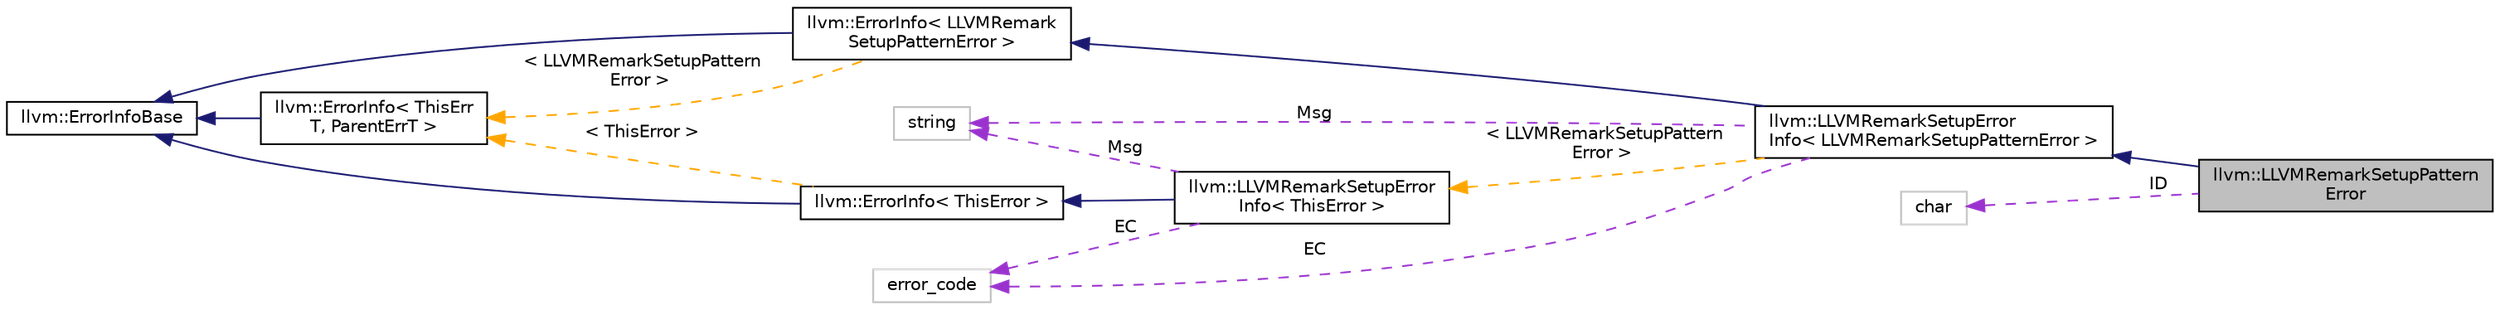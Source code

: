 digraph "llvm::LLVMRemarkSetupPatternError"
{
 // LATEX_PDF_SIZE
  bgcolor="transparent";
  edge [fontname="Helvetica",fontsize="10",labelfontname="Helvetica",labelfontsize="10"];
  node [fontname="Helvetica",fontsize="10",shape=record];
  rankdir="LR";
  Node1 [label="llvm::LLVMRemarkSetupPattern\lError",height=0.2,width=0.4,color="black", fillcolor="grey75", style="filled", fontcolor="black",tooltip=" "];
  Node2 -> Node1 [dir="back",color="midnightblue",fontsize="10",style="solid",fontname="Helvetica"];
  Node2 [label="llvm::LLVMRemarkSetupError\lInfo\< LLVMRemarkSetupPatternError \>",height=0.2,width=0.4,color="black",URL="$structllvm_1_1LLVMRemarkSetupErrorInfo.html",tooltip=" "];
  Node3 -> Node2 [dir="back",color="midnightblue",fontsize="10",style="solid",fontname="Helvetica"];
  Node3 [label="llvm::ErrorInfo\< LLVMRemark\lSetupPatternError \>",height=0.2,width=0.4,color="black",URL="$classllvm_1_1ErrorInfo.html",tooltip=" "];
  Node4 -> Node3 [dir="back",color="midnightblue",fontsize="10",style="solid",fontname="Helvetica"];
  Node4 [label="llvm::ErrorInfoBase",height=0.2,width=0.4,color="black",URL="$classllvm_1_1ErrorInfoBase.html",tooltip="Base class for error info classes."];
  Node5 -> Node3 [dir="back",color="orange",fontsize="10",style="dashed",label=" \< LLVMRemarkSetupPattern\lError \>" ,fontname="Helvetica"];
  Node5 [label="llvm::ErrorInfo\< ThisErr\lT, ParentErrT \>",height=0.2,width=0.4,color="black",URL="$classllvm_1_1ErrorInfo.html",tooltip="Base class for user error types."];
  Node4 -> Node5 [dir="back",color="midnightblue",fontsize="10",style="solid",fontname="Helvetica"];
  Node6 -> Node2 [dir="back",color="darkorchid3",fontsize="10",style="dashed",label=" Msg" ,fontname="Helvetica"];
  Node6 [label="string",height=0.2,width=0.4,color="grey75",tooltip=" "];
  Node7 -> Node2 [dir="back",color="darkorchid3",fontsize="10",style="dashed",label=" EC" ,fontname="Helvetica"];
  Node7 [label="error_code",height=0.2,width=0.4,color="grey75",tooltip=" "];
  Node8 -> Node2 [dir="back",color="orange",fontsize="10",style="dashed",label=" \< LLVMRemarkSetupPattern\lError \>" ,fontname="Helvetica"];
  Node8 [label="llvm::LLVMRemarkSetupError\lInfo\< ThisError \>",height=0.2,width=0.4,color="black",URL="$structllvm_1_1LLVMRemarkSetupErrorInfo.html",tooltip=" "];
  Node9 -> Node8 [dir="back",color="midnightblue",fontsize="10",style="solid",fontname="Helvetica"];
  Node9 [label="llvm::ErrorInfo\< ThisError \>",height=0.2,width=0.4,color="black",URL="$classllvm_1_1ErrorInfo.html",tooltip=" "];
  Node4 -> Node9 [dir="back",color="midnightblue",fontsize="10",style="solid",fontname="Helvetica"];
  Node5 -> Node9 [dir="back",color="orange",fontsize="10",style="dashed",label=" \< ThisError \>" ,fontname="Helvetica"];
  Node6 -> Node8 [dir="back",color="darkorchid3",fontsize="10",style="dashed",label=" Msg" ,fontname="Helvetica"];
  Node7 -> Node8 [dir="back",color="darkorchid3",fontsize="10",style="dashed",label=" EC" ,fontname="Helvetica"];
  Node10 -> Node1 [dir="back",color="darkorchid3",fontsize="10",style="dashed",label=" ID" ,fontname="Helvetica"];
  Node10 [label="char",height=0.2,width=0.4,color="grey75",tooltip=" "];
}
